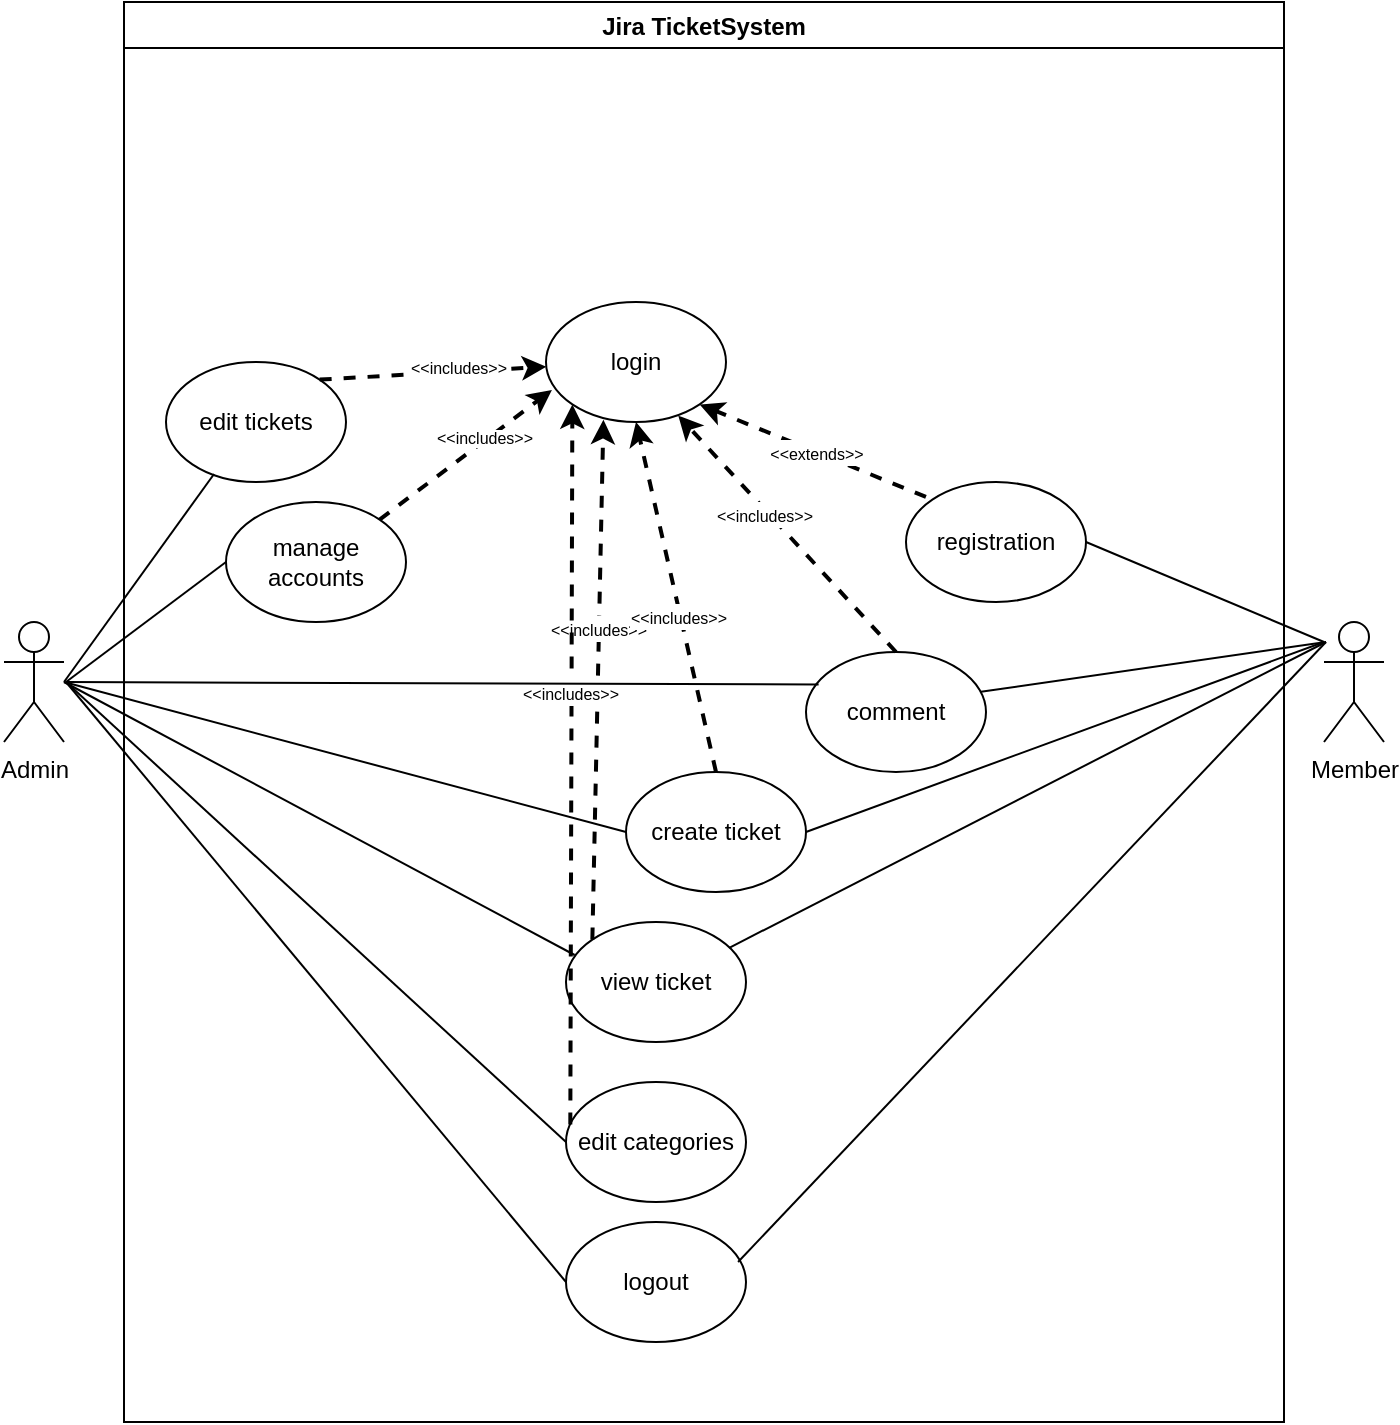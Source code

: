 <mxfile version="14.8.0" type="github">
  <diagram id="UlqHFKjNzKGiYqhLKsbC" name="Page-1">
    <mxGraphModel dx="788" dy="1614" grid="1" gridSize="10" guides="1" tooltips="1" connect="1" arrows="1" fold="1" page="1" pageScale="1" pageWidth="827" pageHeight="1169" math="0" shadow="0">
      <root>
        <mxCell id="0" />
        <mxCell id="1" parent="0" />
        <mxCell id="GS_RSfL7KYxO-cy9iU0e-1" value="Jira TicketSystem" style="swimlane;" vertex="1" parent="1">
          <mxGeometry x="129" y="-150" width="580" height="710" as="geometry" />
        </mxCell>
        <mxCell id="GS_RSfL7KYxO-cy9iU0e-15" value="create ticket" style="ellipse;whiteSpace=wrap;html=1;" vertex="1" parent="GS_RSfL7KYxO-cy9iU0e-1">
          <mxGeometry x="251" y="385" width="90" height="60" as="geometry" />
        </mxCell>
        <mxCell id="GS_RSfL7KYxO-cy9iU0e-19" value="view ticket" style="ellipse;whiteSpace=wrap;html=1;" vertex="1" parent="GS_RSfL7KYxO-cy9iU0e-1">
          <mxGeometry x="221" y="460" width="90" height="60" as="geometry" />
        </mxCell>
        <mxCell id="GS_RSfL7KYxO-cy9iU0e-20" value="login" style="ellipse;whiteSpace=wrap;html=1;" vertex="1" parent="GS_RSfL7KYxO-cy9iU0e-1">
          <mxGeometry x="211" y="150" width="90" height="60" as="geometry" />
        </mxCell>
        <mxCell id="GS_RSfL7KYxO-cy9iU0e-27" value="registration" style="ellipse;whiteSpace=wrap;html=1;" vertex="1" parent="GS_RSfL7KYxO-cy9iU0e-1">
          <mxGeometry x="391" y="240" width="90" height="60" as="geometry" />
        </mxCell>
        <mxCell id="GS_RSfL7KYxO-cy9iU0e-32" value="&lt;font style=&quot;font-size: 8px&quot;&gt;&amp;lt;&amp;lt;extends&amp;gt;&amp;gt;&lt;/font&gt;" style="endArrow=none;dashed=1;html=1;strokeWidth=2;entryX=0;entryY=0;entryDx=0;entryDy=0;exitX=1;exitY=1;exitDx=0;exitDy=0;startArrow=classic;startFill=1;" edge="1" parent="GS_RSfL7KYxO-cy9iU0e-1" source="GS_RSfL7KYxO-cy9iU0e-20" target="GS_RSfL7KYxO-cy9iU0e-27">
          <mxGeometry width="50" height="50" relative="1" as="geometry">
            <mxPoint x="200" y="250" as="sourcePoint" />
            <mxPoint x="250" y="200" as="targetPoint" />
          </mxGeometry>
        </mxCell>
        <mxCell id="GS_RSfL7KYxO-cy9iU0e-41" value="edit tickets" style="ellipse;whiteSpace=wrap;html=1;" vertex="1" parent="GS_RSfL7KYxO-cy9iU0e-1">
          <mxGeometry x="21" y="180" width="90" height="60" as="geometry" />
        </mxCell>
        <mxCell id="GS_RSfL7KYxO-cy9iU0e-42" value="logout" style="ellipse;whiteSpace=wrap;html=1;" vertex="1" parent="GS_RSfL7KYxO-cy9iU0e-1">
          <mxGeometry x="221" y="610" width="90" height="60" as="geometry" />
        </mxCell>
        <mxCell id="GS_RSfL7KYxO-cy9iU0e-47" value="comment" style="ellipse;whiteSpace=wrap;html=1;" vertex="1" parent="GS_RSfL7KYxO-cy9iU0e-1">
          <mxGeometry x="341" y="325" width="90" height="60" as="geometry" />
        </mxCell>
        <mxCell id="GS_RSfL7KYxO-cy9iU0e-51" value="manage accounts" style="ellipse;whiteSpace=wrap;html=1;" vertex="1" parent="GS_RSfL7KYxO-cy9iU0e-1">
          <mxGeometry x="51" y="250" width="90" height="60" as="geometry" />
        </mxCell>
        <mxCell id="GS_RSfL7KYxO-cy9iU0e-54" value="edit categories" style="ellipse;whiteSpace=wrap;html=1;" vertex="1" parent="GS_RSfL7KYxO-cy9iU0e-1">
          <mxGeometry x="221" y="540" width="90" height="60" as="geometry" />
        </mxCell>
        <mxCell id="GS_RSfL7KYxO-cy9iU0e-59" value="" style="endArrow=classic;dashed=1;html=1;strokeWidth=2;entryX=0.319;entryY=0.981;entryDx=0;entryDy=0;exitX=0;exitY=0;exitDx=0;exitDy=0;endFill=1;entryPerimeter=0;" edge="1" parent="GS_RSfL7KYxO-cy9iU0e-1" source="GS_RSfL7KYxO-cy9iU0e-19" target="GS_RSfL7KYxO-cy9iU0e-20">
          <mxGeometry width="50" height="50" relative="1" as="geometry">
            <mxPoint x="110" y="280" as="sourcePoint" />
            <mxPoint x="160" y="230" as="targetPoint" />
          </mxGeometry>
        </mxCell>
        <mxCell id="GS_RSfL7KYxO-cy9iU0e-60" value="&lt;font style=&quot;font-size: 8px&quot;&gt;&amp;lt;&amp;lt;includes&amp;gt;&amp;gt;&lt;/font&gt;" style="edgeLabel;html=1;align=center;verticalAlign=middle;resizable=0;points=[];" vertex="1" connectable="0" parent="GS_RSfL7KYxO-cy9iU0e-59">
          <mxGeometry x="0.203" y="2" relative="1" as="geometry">
            <mxPoint x="1" as="offset" />
          </mxGeometry>
        </mxCell>
        <mxCell id="GS_RSfL7KYxO-cy9iU0e-65" value="" style="endArrow=classic;dashed=1;html=1;strokeWidth=2;exitX=1;exitY=0;exitDx=0;exitDy=0;endFill=1;" edge="1" parent="GS_RSfL7KYxO-cy9iU0e-1" source="GS_RSfL7KYxO-cy9iU0e-41" target="GS_RSfL7KYxO-cy9iU0e-20">
          <mxGeometry width="50" height="50" relative="1" as="geometry">
            <mxPoint x="161.0" y="377.96" as="sourcePoint" />
            <mxPoint x="223" y="140" as="targetPoint" />
          </mxGeometry>
        </mxCell>
        <mxCell id="GS_RSfL7KYxO-cy9iU0e-66" value="&lt;font style=&quot;font-size: 8px&quot;&gt;&amp;lt;&amp;lt;includes&amp;gt;&amp;gt;&lt;/font&gt;" style="edgeLabel;html=1;align=center;verticalAlign=middle;resizable=0;points=[];fontSize=6;" vertex="1" connectable="0" parent="GS_RSfL7KYxO-cy9iU0e-65">
          <mxGeometry x="0.203" y="2" relative="1" as="geometry">
            <mxPoint x="1" as="offset" />
          </mxGeometry>
        </mxCell>
        <mxCell id="GS_RSfL7KYxO-cy9iU0e-84" value="" style="endArrow=classic;dashed=1;html=1;strokeWidth=2;exitX=0.5;exitY=0;exitDx=0;exitDy=0;endFill=1;entryX=0.735;entryY=0.947;entryDx=0;entryDy=0;entryPerimeter=0;" edge="1" parent="GS_RSfL7KYxO-cy9iU0e-1" source="GS_RSfL7KYxO-cy9iU0e-47" target="GS_RSfL7KYxO-cy9iU0e-20">
          <mxGeometry width="50" height="50" relative="1" as="geometry">
            <mxPoint x="209.49" y="391.02" as="sourcePoint" />
            <mxPoint x="245.746" y="139.866" as="targetPoint" />
          </mxGeometry>
        </mxCell>
        <mxCell id="GS_RSfL7KYxO-cy9iU0e-85" value="&lt;font style=&quot;font-size: 8px&quot;&gt;&amp;lt;&amp;lt;includes&amp;gt;&amp;gt;&lt;/font&gt;" style="edgeLabel;html=1;align=center;verticalAlign=middle;resizable=0;points=[];" vertex="1" connectable="0" parent="GS_RSfL7KYxO-cy9iU0e-84">
          <mxGeometry x="0.203" y="2" relative="1" as="geometry">
            <mxPoint x="1" as="offset" />
          </mxGeometry>
        </mxCell>
        <mxCell id="GS_RSfL7KYxO-cy9iU0e-57" value="" style="endArrow=classic;dashed=1;html=1;strokeWidth=2;entryX=0.5;entryY=1;entryDx=0;entryDy=0;startArrow=none;startFill=0;endFill=1;exitX=0.5;exitY=0;exitDx=0;exitDy=0;" edge="1" parent="GS_RSfL7KYxO-cy9iU0e-1" source="GS_RSfL7KYxO-cy9iU0e-15" target="GS_RSfL7KYxO-cy9iU0e-20">
          <mxGeometry width="50" height="50" relative="1" as="geometry">
            <mxPoint x="100" y="220" as="sourcePoint" />
            <mxPoint x="160" y="260" as="targetPoint" />
          </mxGeometry>
        </mxCell>
        <mxCell id="GS_RSfL7KYxO-cy9iU0e-58" value="&lt;font style=&quot;font-size: 8px&quot;&gt;&amp;lt;&amp;lt;includes&amp;gt;&amp;gt;&lt;/font&gt;" style="edgeLabel;html=1;align=center;verticalAlign=middle;resizable=0;points=[];" vertex="1" connectable="0" parent="GS_RSfL7KYxO-cy9iU0e-57">
          <mxGeometry x="-0.103" y="1" relative="1" as="geometry">
            <mxPoint as="offset" />
          </mxGeometry>
        </mxCell>
        <mxCell id="GS_RSfL7KYxO-cy9iU0e-99" value="" style="endArrow=classic;dashed=1;html=1;strokeWidth=2;exitX=1;exitY=0;exitDx=0;exitDy=0;endFill=1;entryX=0.033;entryY=0.733;entryDx=0;entryDy=0;entryPerimeter=0;" edge="1" parent="GS_RSfL7KYxO-cy9iU0e-1" source="GS_RSfL7KYxO-cy9iU0e-51" target="GS_RSfL7KYxO-cy9iU0e-20">
          <mxGeometry width="50" height="50" relative="1" as="geometry">
            <mxPoint x="107.82" y="198.787" as="sourcePoint" />
            <mxPoint x="221.129" y="192.272" as="targetPoint" />
          </mxGeometry>
        </mxCell>
        <mxCell id="GS_RSfL7KYxO-cy9iU0e-100" value="&lt;font style=&quot;font-size: 8px&quot;&gt;&amp;lt;&amp;lt;includes&amp;gt;&amp;gt;&lt;/font&gt;" style="edgeLabel;html=1;align=center;verticalAlign=middle;resizable=0;points=[];fontSize=6;" vertex="1" connectable="0" parent="GS_RSfL7KYxO-cy9iU0e-99">
          <mxGeometry x="0.203" y="2" relative="1" as="geometry">
            <mxPoint x="1" as="offset" />
          </mxGeometry>
        </mxCell>
        <mxCell id="GS_RSfL7KYxO-cy9iU0e-103" value="" style="endArrow=classic;dashed=1;html=1;strokeWidth=2;entryX=0;entryY=1;entryDx=0;entryDy=0;exitX=0.024;exitY=0.355;exitDx=0;exitDy=0;endFill=1;exitPerimeter=0;" edge="1" parent="GS_RSfL7KYxO-cy9iU0e-1" source="GS_RSfL7KYxO-cy9iU0e-54" target="GS_RSfL7KYxO-cy9iU0e-20">
          <mxGeometry width="50" height="50" relative="1" as="geometry">
            <mxPoint x="244.058" y="478.869" as="sourcePoint" />
            <mxPoint x="234.058" y="211.131" as="targetPoint" />
          </mxGeometry>
        </mxCell>
        <mxCell id="GS_RSfL7KYxO-cy9iU0e-104" value="&lt;font style=&quot;font-size: 8px&quot;&gt;&amp;lt;&amp;lt;includes&amp;gt;&amp;gt;&lt;/font&gt;" style="edgeLabel;html=1;align=center;verticalAlign=middle;resizable=0;points=[];" vertex="1" connectable="0" parent="GS_RSfL7KYxO-cy9iU0e-103">
          <mxGeometry x="0.203" y="2" relative="1" as="geometry">
            <mxPoint x="1" as="offset" />
          </mxGeometry>
        </mxCell>
        <mxCell id="GS_RSfL7KYxO-cy9iU0e-2" value="Admin&lt;br&gt;" style="shape=umlActor;verticalLabelPosition=bottom;verticalAlign=top;html=1;outlineConnect=0;" vertex="1" parent="1">
          <mxGeometry x="69" y="160" width="30" height="60" as="geometry" />
        </mxCell>
        <mxCell id="GS_RSfL7KYxO-cy9iU0e-10" value="Member" style="shape=umlActor;verticalLabelPosition=bottom;verticalAlign=top;html=1;outlineConnect=0;" vertex="1" parent="1">
          <mxGeometry x="729" y="160" width="30" height="60" as="geometry" />
        </mxCell>
        <mxCell id="GS_RSfL7KYxO-cy9iU0e-62" value="" style="endArrow=none;html=1;entryX=0;entryY=0.5;entryDx=0;entryDy=0;" edge="1" parent="1" target="GS_RSfL7KYxO-cy9iU0e-15">
          <mxGeometry width="50" height="50" relative="1" as="geometry">
            <mxPoint x="99" y="190" as="sourcePoint" />
            <mxPoint x="289" y="260" as="targetPoint" />
          </mxGeometry>
        </mxCell>
        <mxCell id="GS_RSfL7KYxO-cy9iU0e-63" value="" style="endArrow=none;html=1;entryX=0.048;entryY=0.275;entryDx=0;entryDy=0;entryPerimeter=0;" edge="1" parent="1" target="GS_RSfL7KYxO-cy9iU0e-19">
          <mxGeometry width="50" height="50" relative="1" as="geometry">
            <mxPoint x="99" y="190" as="sourcePoint" />
            <mxPoint x="269" y="280" as="targetPoint" />
          </mxGeometry>
        </mxCell>
        <mxCell id="GS_RSfL7KYxO-cy9iU0e-64" value="" style="endArrow=none;html=1;entryX=0.267;entryY=0.933;entryDx=0;entryDy=0;entryPerimeter=0;" edge="1" parent="1" target="GS_RSfL7KYxO-cy9iU0e-41">
          <mxGeometry width="50" height="50" relative="1" as="geometry">
            <mxPoint x="99" y="190" as="sourcePoint" />
            <mxPoint x="199" y="370" as="targetPoint" />
          </mxGeometry>
        </mxCell>
        <mxCell id="GS_RSfL7KYxO-cy9iU0e-82" value="" style="endArrow=none;html=1;exitX=1;exitY=0.5;exitDx=0;exitDy=0;" edge="1" parent="1" source="GS_RSfL7KYxO-cy9iU0e-27">
          <mxGeometry width="50" height="50" relative="1" as="geometry">
            <mxPoint x="319" y="300" as="sourcePoint" />
            <mxPoint x="729" y="170" as="targetPoint" />
          </mxGeometry>
        </mxCell>
        <mxCell id="GS_RSfL7KYxO-cy9iU0e-86" value="" style="endArrow=none;html=1;exitX=0.907;exitY=0.215;exitDx=0;exitDy=0;exitPerimeter=0;" edge="1" parent="1" source="GS_RSfL7KYxO-cy9iU0e-19">
          <mxGeometry width="50" height="50" relative="1" as="geometry">
            <mxPoint x="319" y="320" as="sourcePoint" />
            <mxPoint x="730" y="170" as="targetPoint" />
          </mxGeometry>
        </mxCell>
        <mxCell id="GS_RSfL7KYxO-cy9iU0e-87" value="" style="endArrow=none;html=1;exitX=1;exitY=0.5;exitDx=0;exitDy=0;" edge="1" parent="1" source="GS_RSfL7KYxO-cy9iU0e-15">
          <mxGeometry width="50" height="50" relative="1" as="geometry">
            <mxPoint x="359" y="240" as="sourcePoint" />
            <mxPoint x="729" y="170" as="targetPoint" />
          </mxGeometry>
        </mxCell>
        <mxCell id="GS_RSfL7KYxO-cy9iU0e-92" value="" style="endArrow=none;html=1;entryX=0;entryY=0.5;entryDx=0;entryDy=0;" edge="1" parent="1" target="GS_RSfL7KYxO-cy9iU0e-42">
          <mxGeometry width="50" height="50" relative="1" as="geometry">
            <mxPoint x="100" y="190" as="sourcePoint" />
            <mxPoint x="390" y="460" as="targetPoint" />
          </mxGeometry>
        </mxCell>
        <mxCell id="GS_RSfL7KYxO-cy9iU0e-93" value="" style="endArrow=none;html=1;exitX=0.956;exitY=0.333;exitDx=0;exitDy=0;exitPerimeter=0;" edge="1" parent="1" source="GS_RSfL7KYxO-cy9iU0e-42">
          <mxGeometry width="50" height="50" relative="1" as="geometry">
            <mxPoint x="450" y="490" as="sourcePoint" />
            <mxPoint x="730" y="170" as="targetPoint" />
          </mxGeometry>
        </mxCell>
        <mxCell id="GS_RSfL7KYxO-cy9iU0e-94" value="" style="endArrow=none;html=1;entryX=0;entryY=0.5;entryDx=0;entryDy=0;" edge="1" parent="1" target="GS_RSfL7KYxO-cy9iU0e-54">
          <mxGeometry width="50" height="50" relative="1" as="geometry">
            <mxPoint x="100" y="190" as="sourcePoint" />
            <mxPoint x="430" y="270" as="targetPoint" />
          </mxGeometry>
        </mxCell>
        <mxCell id="GS_RSfL7KYxO-cy9iU0e-95" value="" style="endArrow=none;html=1;entryX=0;entryY=0.5;entryDx=0;entryDy=0;" edge="1" parent="1" target="GS_RSfL7KYxO-cy9iU0e-51">
          <mxGeometry width="50" height="50" relative="1" as="geometry">
            <mxPoint x="100" y="190" as="sourcePoint" />
            <mxPoint x="430" y="270" as="targetPoint" />
          </mxGeometry>
        </mxCell>
        <mxCell id="GS_RSfL7KYxO-cy9iU0e-101" value="" style="endArrow=none;html=1;fontSize=6;exitX=0.972;exitY=0.332;exitDx=0;exitDy=0;exitPerimeter=0;" edge="1" parent="1" source="GS_RSfL7KYxO-cy9iU0e-47">
          <mxGeometry width="50" height="50" relative="1" as="geometry">
            <mxPoint x="260" y="290" as="sourcePoint" />
            <mxPoint x="730" y="170" as="targetPoint" />
          </mxGeometry>
        </mxCell>
        <mxCell id="GS_RSfL7KYxO-cy9iU0e-102" value="" style="endArrow=none;html=1;fontSize=6;entryX=0.07;entryY=0.271;entryDx=0;entryDy=0;entryPerimeter=0;" edge="1" parent="1" target="GS_RSfL7KYxO-cy9iU0e-47">
          <mxGeometry width="50" height="50" relative="1" as="geometry">
            <mxPoint x="100" y="190" as="sourcePoint" />
            <mxPoint x="430" y="180" as="targetPoint" />
          </mxGeometry>
        </mxCell>
      </root>
    </mxGraphModel>
  </diagram>
</mxfile>
